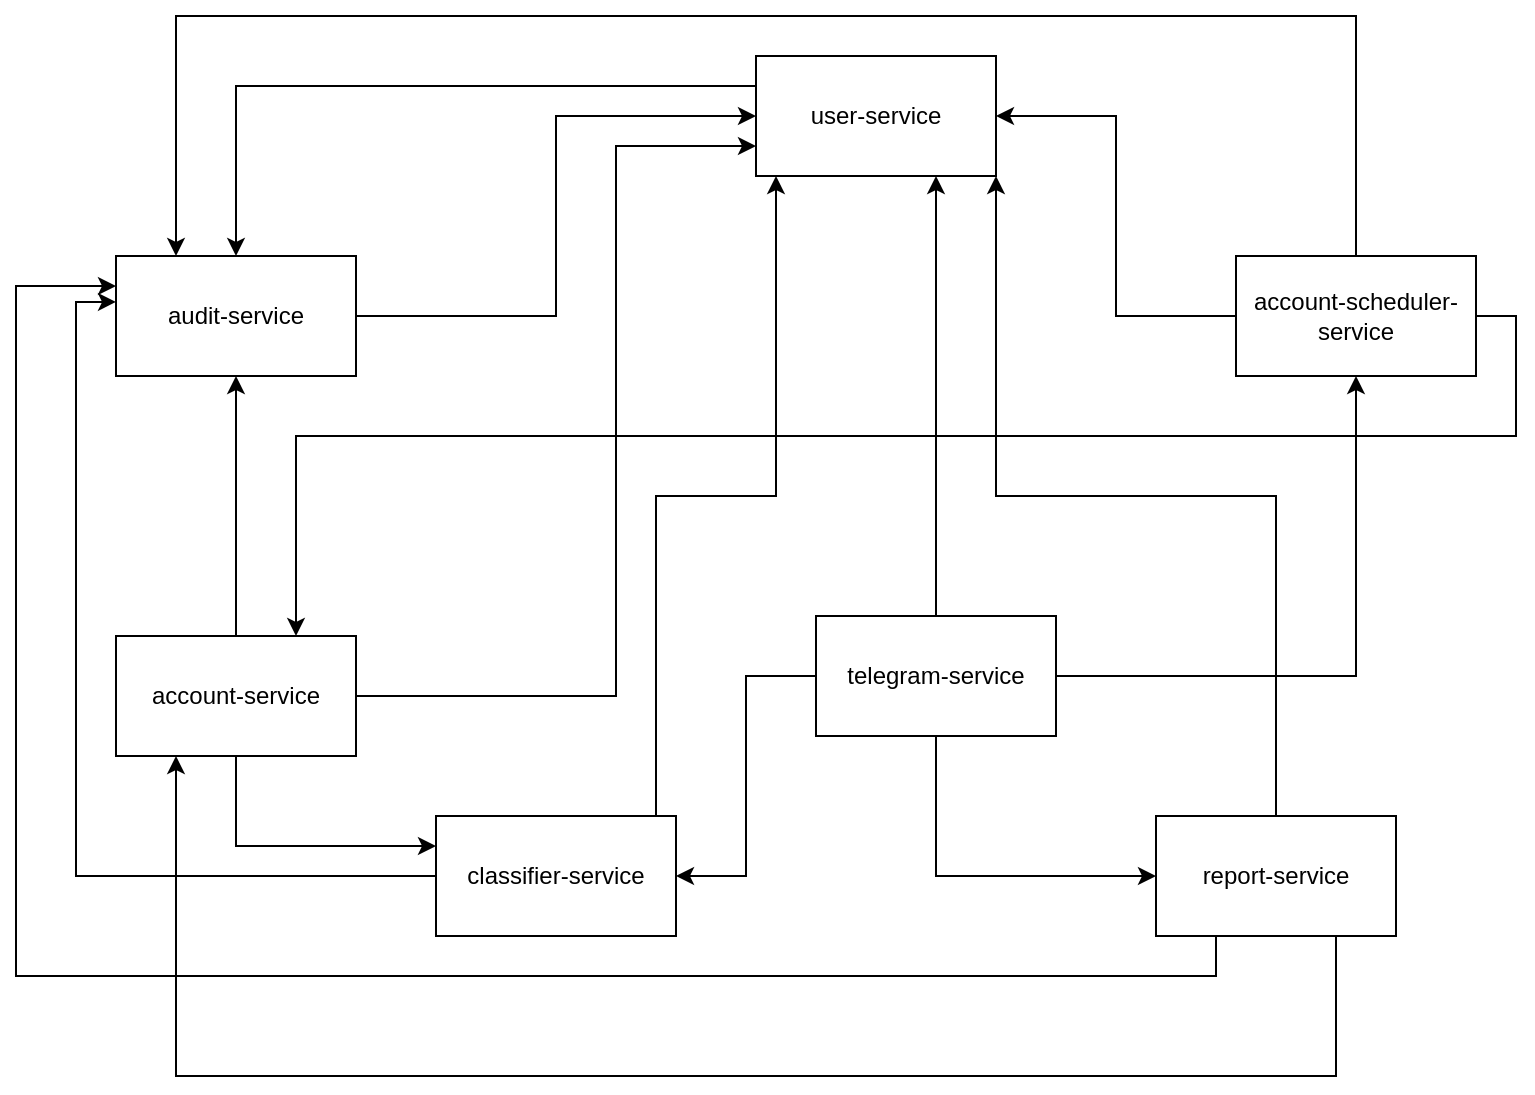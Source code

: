 <mxfile version="24.4.4" type="device">
  <diagram name="Страница — 1" id="vWCDahHSMOvYXhFxrP4V">
    <mxGraphModel dx="1420" dy="1917" grid="1" gridSize="10" guides="1" tooltips="1" connect="1" arrows="1" fold="1" page="1" pageScale="1" pageWidth="827" pageHeight="1169" math="0" shadow="0">
      <root>
        <mxCell id="0" />
        <mxCell id="1" parent="0" />
        <mxCell id="F92dEV2YW7aVrnJHoGkQ-31" style="edgeStyle=orthogonalEdgeStyle;rounded=0;orthogonalLoop=1;jettySize=auto;html=1;exitX=0;exitY=0.25;exitDx=0;exitDy=0;entryX=0.5;entryY=0;entryDx=0;entryDy=0;" edge="1" parent="1" source="F92dEV2YW7aVrnJHoGkQ-16" target="F92dEV2YW7aVrnJHoGkQ-19">
          <mxGeometry relative="1" as="geometry" />
        </mxCell>
        <mxCell id="F92dEV2YW7aVrnJHoGkQ-16" value="user-service" style="rounded=0;whiteSpace=wrap;html=1;" vertex="1" parent="1">
          <mxGeometry x="410" y="10" width="120" height="60" as="geometry" />
        </mxCell>
        <mxCell id="F92dEV2YW7aVrnJHoGkQ-30" style="edgeStyle=orthogonalEdgeStyle;rounded=0;orthogonalLoop=1;jettySize=auto;html=1;exitX=1;exitY=0.5;exitDx=0;exitDy=0;entryX=0;entryY=0.75;entryDx=0;entryDy=0;" edge="1" parent="1" source="F92dEV2YW7aVrnJHoGkQ-17" target="F92dEV2YW7aVrnJHoGkQ-16">
          <mxGeometry relative="1" as="geometry">
            <Array as="points">
              <mxPoint x="340" y="330" />
              <mxPoint x="340" y="55" />
            </Array>
          </mxGeometry>
        </mxCell>
        <mxCell id="F92dEV2YW7aVrnJHoGkQ-39" style="edgeStyle=orthogonalEdgeStyle;rounded=0;orthogonalLoop=1;jettySize=auto;html=1;exitX=0.5;exitY=0;exitDx=0;exitDy=0;entryX=0.5;entryY=1;entryDx=0;entryDy=0;" edge="1" parent="1" source="F92dEV2YW7aVrnJHoGkQ-17" target="F92dEV2YW7aVrnJHoGkQ-19">
          <mxGeometry relative="1" as="geometry" />
        </mxCell>
        <mxCell id="F92dEV2YW7aVrnJHoGkQ-41" style="edgeStyle=orthogonalEdgeStyle;rounded=0;orthogonalLoop=1;jettySize=auto;html=1;exitX=0.5;exitY=1;exitDx=0;exitDy=0;entryX=0;entryY=0.25;entryDx=0;entryDy=0;" edge="1" parent="1" source="F92dEV2YW7aVrnJHoGkQ-17" target="F92dEV2YW7aVrnJHoGkQ-18">
          <mxGeometry relative="1" as="geometry" />
        </mxCell>
        <mxCell id="F92dEV2YW7aVrnJHoGkQ-17" value="account-service" style="rounded=0;whiteSpace=wrap;html=1;" vertex="1" parent="1">
          <mxGeometry x="90" y="300" width="120" height="60" as="geometry" />
        </mxCell>
        <mxCell id="F92dEV2YW7aVrnJHoGkQ-29" style="edgeStyle=orthogonalEdgeStyle;rounded=0;orthogonalLoop=1;jettySize=auto;html=1;exitX=0.5;exitY=0;exitDx=0;exitDy=0;" edge="1" parent="1" source="F92dEV2YW7aVrnJHoGkQ-18">
          <mxGeometry relative="1" as="geometry">
            <mxPoint x="420" y="70" as="targetPoint" />
            <Array as="points">
              <mxPoint x="360" y="390" />
              <mxPoint x="360" y="230" />
              <mxPoint x="420" y="230" />
              <mxPoint x="420" y="70" />
            </Array>
          </mxGeometry>
        </mxCell>
        <mxCell id="F92dEV2YW7aVrnJHoGkQ-18" value="classifier-service" style="rounded=0;whiteSpace=wrap;html=1;" vertex="1" parent="1">
          <mxGeometry x="250" y="390" width="120" height="60" as="geometry" />
        </mxCell>
        <mxCell id="F92dEV2YW7aVrnJHoGkQ-24" style="edgeStyle=orthogonalEdgeStyle;rounded=0;orthogonalLoop=1;jettySize=auto;html=1;exitX=1;exitY=0.5;exitDx=0;exitDy=0;entryX=0;entryY=0.5;entryDx=0;entryDy=0;" edge="1" parent="1" source="F92dEV2YW7aVrnJHoGkQ-19" target="F92dEV2YW7aVrnJHoGkQ-16">
          <mxGeometry relative="1" as="geometry" />
        </mxCell>
        <mxCell id="F92dEV2YW7aVrnJHoGkQ-19" value="audit-service" style="rounded=0;whiteSpace=wrap;html=1;" vertex="1" parent="1">
          <mxGeometry x="90" y="110" width="120" height="60" as="geometry" />
        </mxCell>
        <mxCell id="F92dEV2YW7aVrnJHoGkQ-28" style="edgeStyle=orthogonalEdgeStyle;rounded=0;orthogonalLoop=1;jettySize=auto;html=1;exitX=0.5;exitY=0;exitDx=0;exitDy=0;entryX=1;entryY=1;entryDx=0;entryDy=0;" edge="1" parent="1" source="F92dEV2YW7aVrnJHoGkQ-20" target="F92dEV2YW7aVrnJHoGkQ-16">
          <mxGeometry relative="1" as="geometry" />
        </mxCell>
        <mxCell id="F92dEV2YW7aVrnJHoGkQ-35" style="edgeStyle=orthogonalEdgeStyle;rounded=0;orthogonalLoop=1;jettySize=auto;html=1;exitX=0.25;exitY=1;exitDx=0;exitDy=0;entryX=0;entryY=0.25;entryDx=0;entryDy=0;" edge="1" parent="1" source="F92dEV2YW7aVrnJHoGkQ-20" target="F92dEV2YW7aVrnJHoGkQ-19">
          <mxGeometry relative="1" as="geometry">
            <Array as="points">
              <mxPoint x="640" y="470" />
              <mxPoint x="40" y="470" />
              <mxPoint x="40" y="125" />
            </Array>
          </mxGeometry>
        </mxCell>
        <mxCell id="F92dEV2YW7aVrnJHoGkQ-42" style="edgeStyle=orthogonalEdgeStyle;rounded=0;orthogonalLoop=1;jettySize=auto;html=1;exitX=0.75;exitY=1;exitDx=0;exitDy=0;entryX=0.25;entryY=1;entryDx=0;entryDy=0;" edge="1" parent="1" source="F92dEV2YW7aVrnJHoGkQ-20" target="F92dEV2YW7aVrnJHoGkQ-17">
          <mxGeometry relative="1" as="geometry">
            <Array as="points">
              <mxPoint x="700" y="520" />
              <mxPoint x="120" y="520" />
            </Array>
          </mxGeometry>
        </mxCell>
        <mxCell id="F92dEV2YW7aVrnJHoGkQ-20" value="report-service" style="rounded=0;whiteSpace=wrap;html=1;" vertex="1" parent="1">
          <mxGeometry x="610" y="390" width="120" height="60" as="geometry" />
        </mxCell>
        <mxCell id="F92dEV2YW7aVrnJHoGkQ-26" style="edgeStyle=orthogonalEdgeStyle;rounded=0;orthogonalLoop=1;jettySize=auto;html=1;exitX=0;exitY=0.5;exitDx=0;exitDy=0;entryX=1;entryY=0.5;entryDx=0;entryDy=0;" edge="1" parent="1" source="F92dEV2YW7aVrnJHoGkQ-21" target="F92dEV2YW7aVrnJHoGkQ-16">
          <mxGeometry relative="1" as="geometry" />
        </mxCell>
        <mxCell id="F92dEV2YW7aVrnJHoGkQ-36" style="edgeStyle=orthogonalEdgeStyle;rounded=0;orthogonalLoop=1;jettySize=auto;html=1;exitX=0.5;exitY=0;exitDx=0;exitDy=0;entryX=0.25;entryY=0;entryDx=0;entryDy=0;" edge="1" parent="1" source="F92dEV2YW7aVrnJHoGkQ-21" target="F92dEV2YW7aVrnJHoGkQ-19">
          <mxGeometry relative="1" as="geometry">
            <Array as="points">
              <mxPoint x="710" y="-10" />
              <mxPoint x="120" y="-10" />
            </Array>
          </mxGeometry>
        </mxCell>
        <mxCell id="F92dEV2YW7aVrnJHoGkQ-43" style="edgeStyle=orthogonalEdgeStyle;rounded=0;orthogonalLoop=1;jettySize=auto;html=1;exitX=1;exitY=0.5;exitDx=0;exitDy=0;entryX=0.75;entryY=0;entryDx=0;entryDy=0;" edge="1" parent="1" source="F92dEV2YW7aVrnJHoGkQ-21" target="F92dEV2YW7aVrnJHoGkQ-17">
          <mxGeometry relative="1" as="geometry">
            <Array as="points">
              <mxPoint x="790" y="140" />
              <mxPoint x="790" y="200" />
              <mxPoint x="180" y="200" />
            </Array>
          </mxGeometry>
        </mxCell>
        <mxCell id="F92dEV2YW7aVrnJHoGkQ-21" value="account-scheduler-service" style="rounded=0;whiteSpace=wrap;html=1;" vertex="1" parent="1">
          <mxGeometry x="650" y="110" width="120" height="60" as="geometry" />
        </mxCell>
        <mxCell id="F92dEV2YW7aVrnJHoGkQ-27" style="edgeStyle=orthogonalEdgeStyle;rounded=0;orthogonalLoop=1;jettySize=auto;html=1;exitX=0.5;exitY=0;exitDx=0;exitDy=0;entryX=0.75;entryY=1;entryDx=0;entryDy=0;" edge="1" parent="1" source="F92dEV2YW7aVrnJHoGkQ-22" target="F92dEV2YW7aVrnJHoGkQ-16">
          <mxGeometry relative="1" as="geometry" />
        </mxCell>
        <mxCell id="F92dEV2YW7aVrnJHoGkQ-37" style="edgeStyle=orthogonalEdgeStyle;rounded=0;orthogonalLoop=1;jettySize=auto;html=1;exitX=0;exitY=0.5;exitDx=0;exitDy=0;entryX=1;entryY=0.5;entryDx=0;entryDy=0;" edge="1" parent="1" source="F92dEV2YW7aVrnJHoGkQ-22" target="F92dEV2YW7aVrnJHoGkQ-18">
          <mxGeometry relative="1" as="geometry" />
        </mxCell>
        <mxCell id="F92dEV2YW7aVrnJHoGkQ-38" style="edgeStyle=orthogonalEdgeStyle;rounded=0;orthogonalLoop=1;jettySize=auto;html=1;exitX=0.5;exitY=1;exitDx=0;exitDy=0;entryX=0;entryY=0.5;entryDx=0;entryDy=0;" edge="1" parent="1" source="F92dEV2YW7aVrnJHoGkQ-22" target="F92dEV2YW7aVrnJHoGkQ-20">
          <mxGeometry relative="1" as="geometry" />
        </mxCell>
        <mxCell id="F92dEV2YW7aVrnJHoGkQ-40" style="edgeStyle=orthogonalEdgeStyle;rounded=0;orthogonalLoop=1;jettySize=auto;html=1;exitX=1;exitY=0.5;exitDx=0;exitDy=0;entryX=0.5;entryY=1;entryDx=0;entryDy=0;" edge="1" parent="1" source="F92dEV2YW7aVrnJHoGkQ-22" target="F92dEV2YW7aVrnJHoGkQ-21">
          <mxGeometry relative="1" as="geometry" />
        </mxCell>
        <mxCell id="F92dEV2YW7aVrnJHoGkQ-22" value="telegram-service" style="rounded=0;whiteSpace=wrap;html=1;" vertex="1" parent="1">
          <mxGeometry x="440" y="290" width="120" height="60" as="geometry" />
        </mxCell>
        <mxCell id="F92dEV2YW7aVrnJHoGkQ-33" style="edgeStyle=orthogonalEdgeStyle;rounded=0;orthogonalLoop=1;jettySize=auto;html=1;exitX=0;exitY=0.5;exitDx=0;exitDy=0;entryX=0;entryY=0.383;entryDx=0;entryDy=0;entryPerimeter=0;" edge="1" parent="1" source="F92dEV2YW7aVrnJHoGkQ-18" target="F92dEV2YW7aVrnJHoGkQ-19">
          <mxGeometry relative="1" as="geometry" />
        </mxCell>
      </root>
    </mxGraphModel>
  </diagram>
</mxfile>
